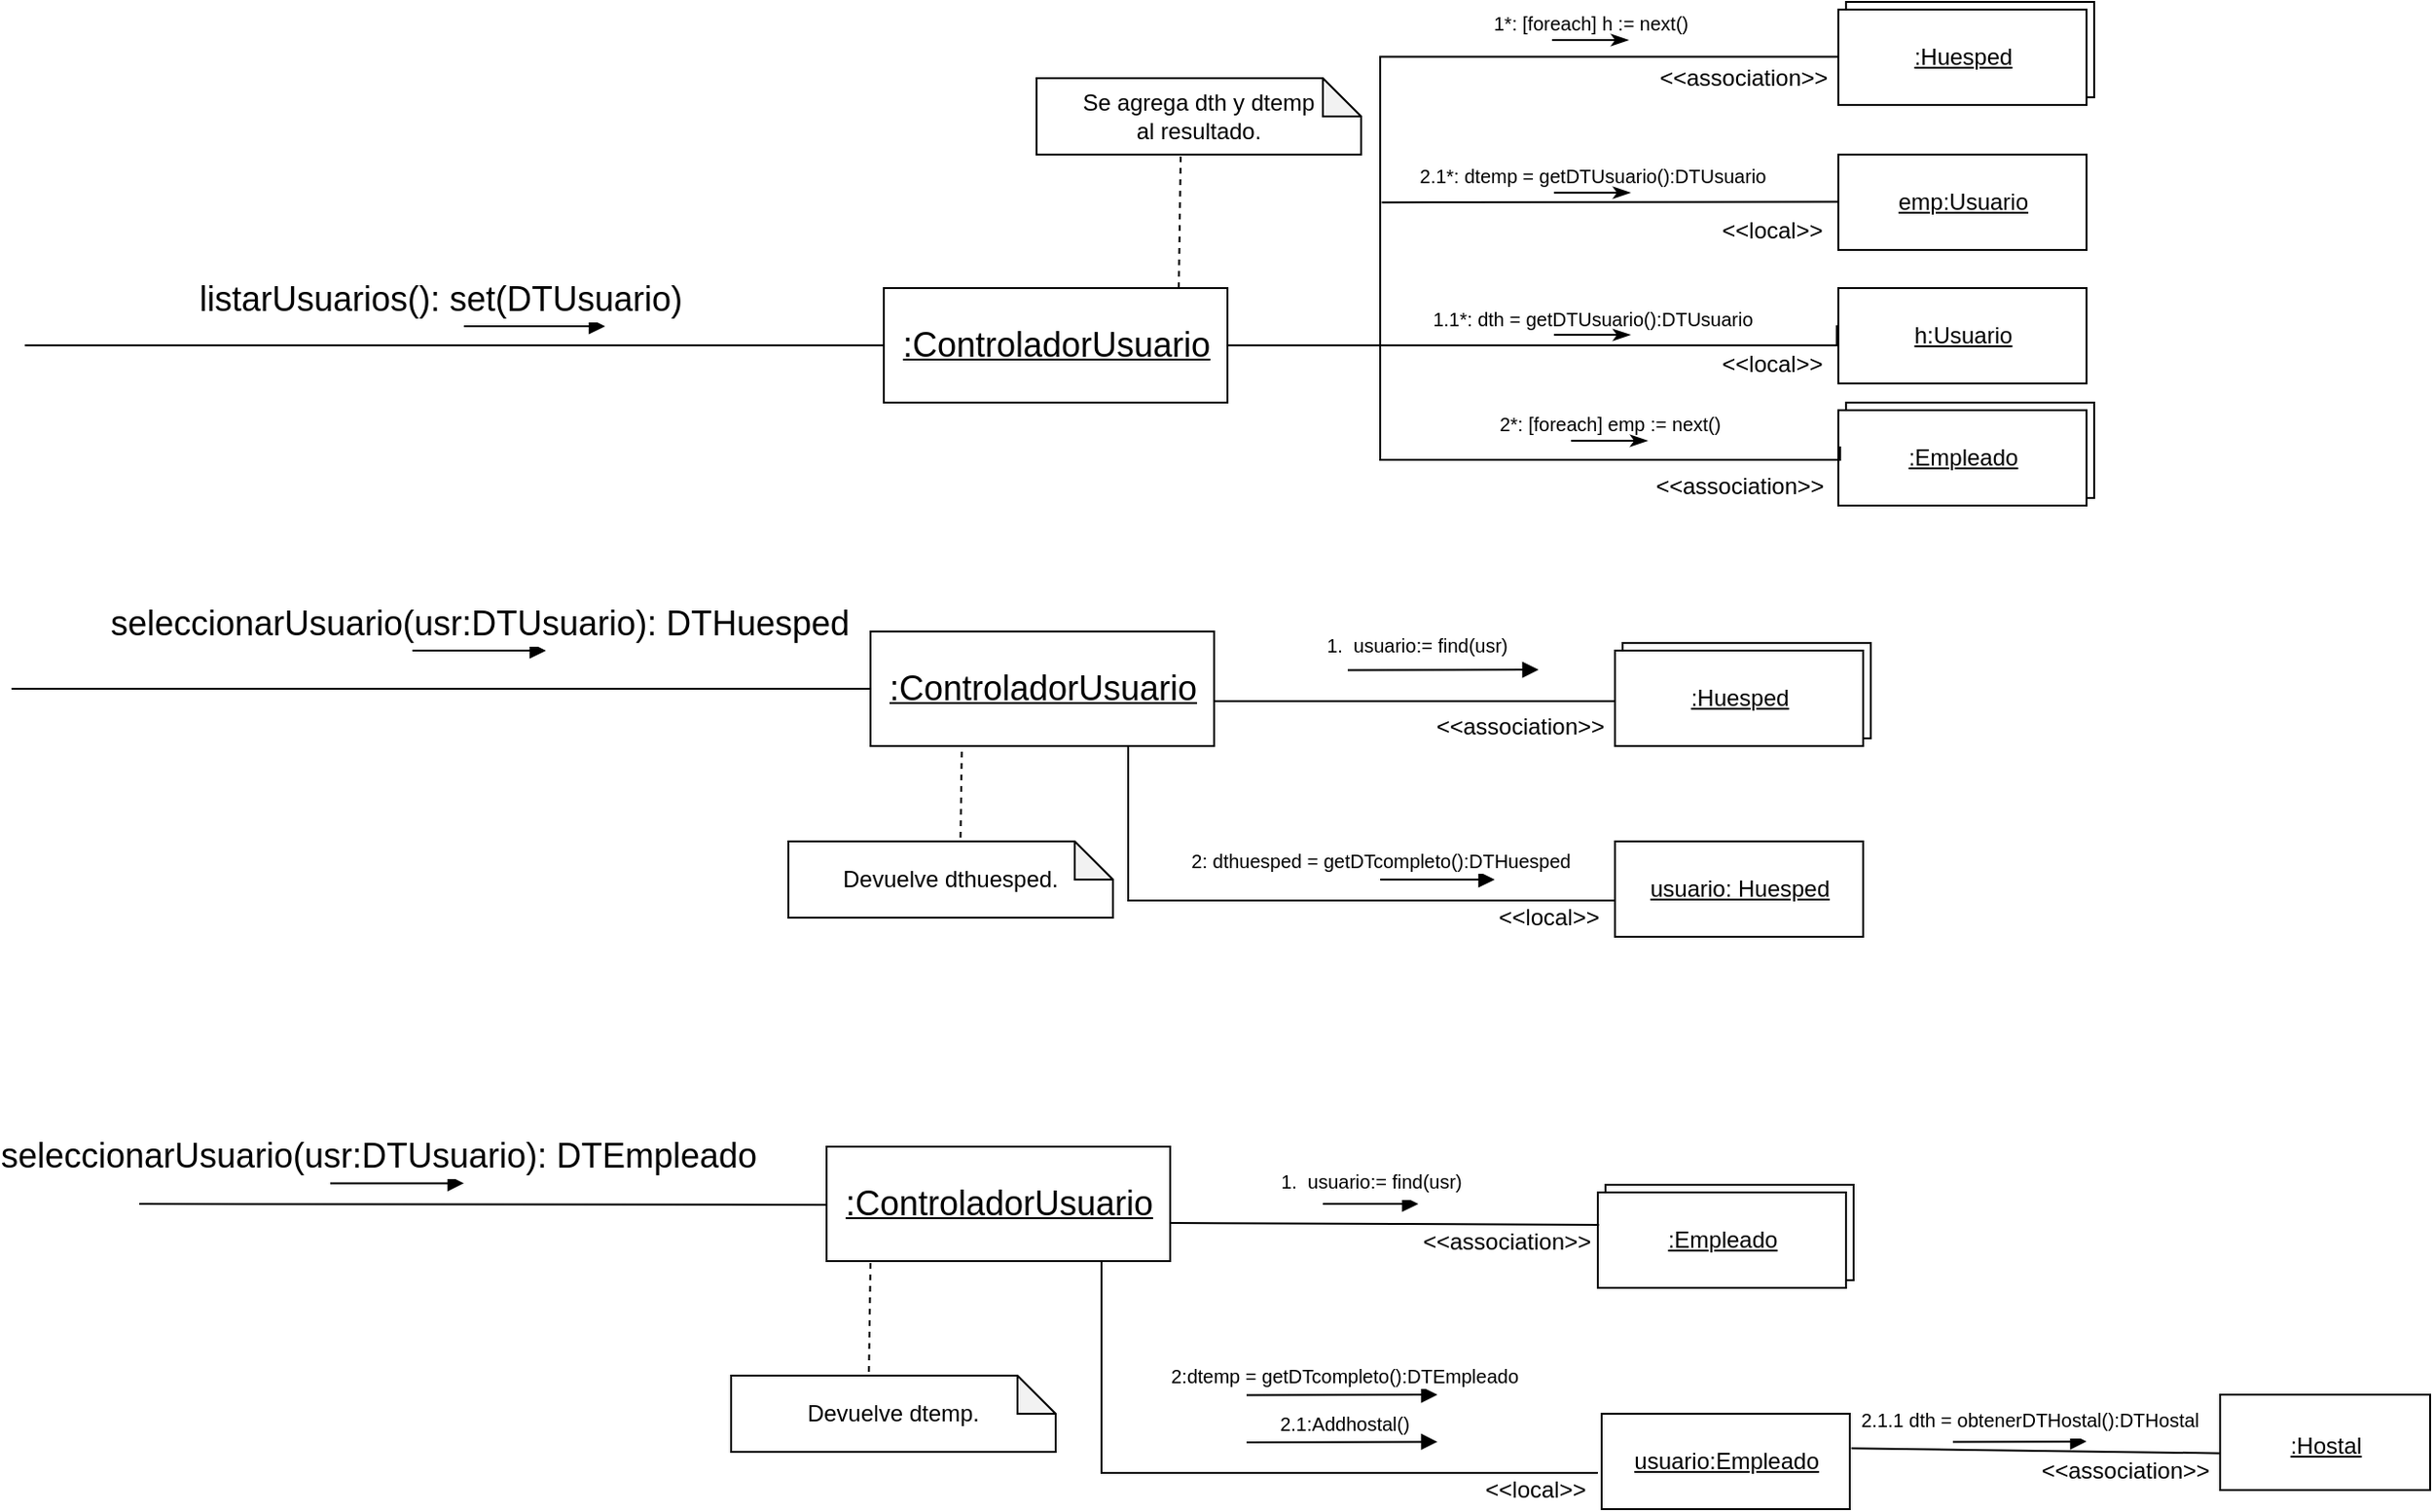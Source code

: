 <mxfile version="18.0.6" type="device"><diagram id="I_nT_afIDCzLVXg4wm2d" name="Page-1"><mxGraphModel dx="1794" dy="1690" grid="1" gridSize="10" guides="1" tooltips="1" connect="1" arrows="1" fold="1" page="1" pageScale="1" pageWidth="850" pageHeight="1100" math="0" shadow="0"><root><mxCell id="0"/><mxCell id="1" parent="0"/><mxCell id="1hRBZH6vTKPOXWQt8iSy-1" value=":ControladorUsuario" style="html=1;fontFamily=Helvetica;fontSize=18;labelBackgroundColor=none;labelBorderColor=none;rounded=0;glass=0;comic=0;absoluteArcSize=0;strokeWidth=1;fontStyle=4" parent="1" vertex="1"><mxGeometry x="290" y="70" width="180" height="60" as="geometry"/></mxCell><mxCell id="1hRBZH6vTKPOXWQt8iSy-4" value="" style="endArrow=none;html=1;rounded=0;entryX=0;entryY=0.5;entryDx=0;entryDy=0;" parent="1" target="1hRBZH6vTKPOXWQt8iSy-1" edge="1"><mxGeometry width="50" height="50" relative="1" as="geometry"><mxPoint x="-160" y="100" as="sourcePoint"/><mxPoint x="280" y="100" as="targetPoint"/></mxGeometry></mxCell><mxCell id="1hRBZH6vTKPOXWQt8iSy-5" value="listarUsuarios(): set(DTUsuario)&amp;nbsp;" style="html=1;verticalAlign=bottom;endArrow=block;fontFamily=Helvetica;fontSize=18;" parent="1" edge="1"><mxGeometry x="-1" y="-10" width="80" relative="1" as="geometry"><mxPoint x="70" y="90" as="sourcePoint"/><mxPoint x="144" y="90" as="targetPoint"/><mxPoint x="-10" y="-10" as="offset"/></mxGeometry></mxCell><mxCell id="1hRBZH6vTKPOXWQt8iSy-6" style="edgeStyle=orthogonalEdgeStyle;rounded=0;orthogonalLoop=1;jettySize=auto;html=1;endArrow=none;endFill=0;" parent="1" edge="1"><mxGeometry relative="1" as="geometry"><mxPoint x="550" y="160" as="sourcePoint"/><mxPoint x="550" y="30" as="targetPoint"/><Array as="points"><mxPoint x="550" y="-50"/></Array></mxGeometry></mxCell><mxCell id="1hRBZH6vTKPOXWQt8iSy-14" style="edgeStyle=orthogonalEdgeStyle;rounded=0;orthogonalLoop=1;jettySize=auto;html=1;endArrow=none;endFill=0;" parent="1" edge="1"><mxGeometry relative="1" as="geometry"><mxPoint x="550" y="-50" as="sourcePoint"/><mxPoint x="790" y="-53.75" as="targetPoint"/><Array as="points"><mxPoint x="550" y="-51.25"/><mxPoint x="790" y="-51.25"/></Array></mxGeometry></mxCell><mxCell id="1hRBZH6vTKPOXWQt8iSy-15" value="" style="group" parent="1" vertex="1" connectable="0"><mxGeometry x="790" y="-80" width="134" height="54" as="geometry"/></mxCell><mxCell id="1hRBZH6vTKPOXWQt8iSy-16" value="" style="html=1;fontStyle=4" parent="1hRBZH6vTKPOXWQt8iSy-15" vertex="1"><mxGeometry x="4" width="130" height="50" as="geometry"/></mxCell><mxCell id="1hRBZH6vTKPOXWQt8iSy-17" value=":Huesped" style="html=1;fontStyle=4" parent="1hRBZH6vTKPOXWQt8iSy-15" vertex="1"><mxGeometry y="4" width="130" height="50" as="geometry"/></mxCell><mxCell id="1hRBZH6vTKPOXWQt8iSy-18" value="" style="group" parent="1" vertex="1" connectable="0"><mxGeometry x="790" y="130" width="134" height="54" as="geometry"/></mxCell><mxCell id="1hRBZH6vTKPOXWQt8iSy-19" value="" style="html=1;fontStyle=4" parent="1hRBZH6vTKPOXWQt8iSy-18" vertex="1"><mxGeometry x="4" width="130" height="50" as="geometry"/></mxCell><mxCell id="1hRBZH6vTKPOXWQt8iSy-20" value=":Empleado" style="html=1;fontStyle=4" parent="1hRBZH6vTKPOXWQt8iSy-18" vertex="1"><mxGeometry y="4" width="130" height="50" as="geometry"/></mxCell><mxCell id="1hRBZH6vTKPOXWQt8iSy-21" style="edgeStyle=orthogonalEdgeStyle;rounded=0;orthogonalLoop=1;jettySize=auto;html=1;endArrow=none;endFill=0;entryX=0.007;entryY=0.38;entryDx=0;entryDy=0;entryPerimeter=0;" parent="1" target="1hRBZH6vTKPOXWQt8iSy-20" edge="1"><mxGeometry relative="1" as="geometry"><mxPoint x="550" y="130" as="sourcePoint"/><mxPoint x="750" y="130" as="targetPoint"/><Array as="points"><mxPoint x="550" y="160"/><mxPoint x="791" y="160"/></Array></mxGeometry></mxCell><mxCell id="1hRBZH6vTKPOXWQt8iSy-24" style="edgeStyle=orthogonalEdgeStyle;rounded=0;orthogonalLoop=1;jettySize=auto;html=1;endArrow=none;endFill=0;entryX=-0.006;entryY=0.391;entryDx=0;entryDy=0;entryPerimeter=0;" parent="1" target="HpvBOQM0JTAvfe6v7Vip-109" edge="1"><mxGeometry relative="1" as="geometry"><mxPoint x="550" y="90" as="sourcePoint"/><mxPoint x="690" y="40" as="targetPoint"/><Array as="points"><mxPoint x="550" y="100"/><mxPoint x="789" y="100"/></Array></mxGeometry></mxCell><mxCell id="1hRBZH6vTKPOXWQt8iSy-25" value="emp:Usuario" style="html=1;fontStyle=4" parent="1" vertex="1"><mxGeometry x="790" width="130" height="50" as="geometry"/></mxCell><mxCell id="1hRBZH6vTKPOXWQt8iSy-28" value="" style="endArrow=none;html=1;rounded=0;exitX=1;exitY=0.5;exitDx=0;exitDy=0;" parent="1" source="1hRBZH6vTKPOXWQt8iSy-1" edge="1"><mxGeometry width="50" height="50" relative="1" as="geometry"><mxPoint x="560" y="70" as="sourcePoint"/><mxPoint x="550" y="100" as="targetPoint"/></mxGeometry></mxCell><mxCell id="1hRBZH6vTKPOXWQt8iSy-30" value="1*: [foreach] h := next()" style="html=1;verticalAlign=bottom;endArrow=classicThin;rounded=0;fontSize=10;labelBackgroundColor=none;endFill=1;" parent="1" edge="1"><mxGeometry width="80" relative="1" as="geometry"><mxPoint x="640" y="-60.0" as="sourcePoint"/><mxPoint x="680" y="-60.0" as="targetPoint"/><mxPoint as="offset"/></mxGeometry></mxCell><mxCell id="1hRBZH6vTKPOXWQt8iSy-33" value="2*: [foreach] emp := next()" style="html=1;verticalAlign=bottom;endArrow=classicThin;rounded=0;fontSize=10;labelBackgroundColor=none;endFill=1;" parent="1" edge="1"><mxGeometry width="80" relative="1" as="geometry"><mxPoint x="650" y="150" as="sourcePoint"/><mxPoint x="690" y="150" as="targetPoint"/><mxPoint as="offset"/></mxGeometry></mxCell><mxCell id="1hRBZH6vTKPOXWQt8iSy-56" value="" style="html=1;verticalAlign=bottom;endArrow=block;fontFamily=Helvetica;fontSize=18;" parent="1" edge="1"><mxGeometry x="-0.282" y="1" width="80" relative="1" as="geometry"><mxPoint x="550" y="380" as="sourcePoint"/><mxPoint x="610" y="380" as="targetPoint"/><mxPoint as="offset"/><Array as="points"><mxPoint x="580" y="380"/></Array></mxGeometry></mxCell><mxCell id="1hRBZH6vTKPOXWQt8iSy-58" value="2: dthuesped = getDTcompleto():DTHuesped" style="edgeLabel;html=1;align=center;verticalAlign=middle;resizable=0;points=[];fontSize=10;" parent="1hRBZH6vTKPOXWQt8iSy-56" vertex="1" connectable="0"><mxGeometry x="0.606" y="4" relative="1" as="geometry"><mxPoint x="-48" y="-6" as="offset"/></mxGeometry></mxCell><mxCell id="HpvBOQM0JTAvfe6v7Vip-1" value="1.1*: dth = getDTUsuario():DTUsuario" style="html=1;verticalAlign=bottom;endArrow=classicThin;rounded=0;fontSize=10;labelBackgroundColor=none;endFill=1;" edge="1" parent="1"><mxGeometry width="80" relative="1" as="geometry"><mxPoint x="641" y="94.55" as="sourcePoint"/><mxPoint x="681" y="94.55" as="targetPoint"/><mxPoint as="offset"/></mxGeometry></mxCell><mxCell id="HpvBOQM0JTAvfe6v7Vip-3" value="2.1*: dtemp = getDTUsuario():DTUsuario" style="html=1;verticalAlign=bottom;endArrow=classicThin;rounded=0;fontSize=10;labelBackgroundColor=none;endFill=1;" edge="1" parent="1"><mxGeometry width="80" relative="1" as="geometry"><mxPoint x="641" y="20" as="sourcePoint"/><mxPoint x="681" y="20" as="targetPoint"/><mxPoint as="offset"/></mxGeometry></mxCell><mxCell id="HpvBOQM0JTAvfe6v7Vip-11" value="&lt;font style=&quot;font-size: 10px;&quot;&gt;1.&amp;nbsp; usuario:= find(usr)&lt;/font&gt;" style="html=1;verticalAlign=bottom;endArrow=block;fontFamily=Helvetica;fontSize=18;" edge="1" parent="1"><mxGeometry x="-0.282" y="1" width="80" relative="1" as="geometry"><mxPoint x="533" y="270.26" as="sourcePoint"/><mxPoint x="633" y="270" as="targetPoint"/><mxPoint as="offset"/></mxGeometry></mxCell><mxCell id="HpvBOQM0JTAvfe6v7Vip-12" value="" style="endArrow=none;html=1;rounded=0;" edge="1" parent="1"><mxGeometry width="50" height="50" relative="1" as="geometry"><mxPoint x="463" y="286.5" as="sourcePoint"/><mxPoint x="673" y="286.5" as="targetPoint"/></mxGeometry></mxCell><mxCell id="HpvBOQM0JTAvfe6v7Vip-13" value="" style="group" vertex="1" connectable="0" parent="1"><mxGeometry x="673" y="256" width="134" height="54" as="geometry"/></mxCell><mxCell id="HpvBOQM0JTAvfe6v7Vip-14" value="" style="html=1;fontStyle=4" vertex="1" parent="HpvBOQM0JTAvfe6v7Vip-13"><mxGeometry x="4" width="130" height="50" as="geometry"/></mxCell><mxCell id="HpvBOQM0JTAvfe6v7Vip-15" value=":Huesped" style="html=1;fontStyle=4" vertex="1" parent="HpvBOQM0JTAvfe6v7Vip-13"><mxGeometry y="4" width="130" height="50" as="geometry"/></mxCell><mxCell id="HpvBOQM0JTAvfe6v7Vip-16" value="usuario: Huesped" style="html=1;fontStyle=4" vertex="1" parent="1"><mxGeometry x="673" y="360" width="130" height="50" as="geometry"/></mxCell><mxCell id="HpvBOQM0JTAvfe6v7Vip-17" style="edgeStyle=orthogonalEdgeStyle;rounded=0;orthogonalLoop=1;jettySize=auto;html=1;endArrow=none;endFill=0;" edge="1" parent="1"><mxGeometry relative="1" as="geometry"><mxPoint x="418" y="310" as="sourcePoint"/><mxPoint x="673" y="390" as="targetPoint"/><Array as="points"><mxPoint x="418" y="391"/><mxPoint x="673" y="391"/></Array></mxGeometry></mxCell><mxCell id="HpvBOQM0JTAvfe6v7Vip-19" value="" style="endArrow=none;html=1;rounded=0;entryX=0;entryY=0.5;entryDx=0;entryDy=0;" edge="1" parent="1"><mxGeometry width="50" height="50" relative="1" as="geometry"><mxPoint x="-167" y="280" as="sourcePoint"/><mxPoint x="283" y="279.97" as="targetPoint"/></mxGeometry></mxCell><mxCell id="HpvBOQM0JTAvfe6v7Vip-20" value="seleccionarUsuario(usr:DTUsuario): DTHuesped&amp;nbsp;&amp;nbsp;" style="html=1;verticalAlign=bottom;endArrow=block;fontFamily=Helvetica;fontSize=18;" edge="1" parent="1"><mxGeometry x="0.143" width="80" relative="1" as="geometry"><mxPoint x="43" y="260" as="sourcePoint"/><mxPoint x="113" y="260" as="targetPoint"/><mxPoint as="offset"/><Array as="points"><mxPoint x="113" y="260"/></Array></mxGeometry></mxCell><mxCell id="HpvBOQM0JTAvfe6v7Vip-85" value="" style="endArrow=none;html=1;rounded=0;entryX=0;entryY=0.5;entryDx=0;entryDy=0;" edge="1" parent="1"><mxGeometry width="50" height="50" relative="1" as="geometry"><mxPoint x="-100" y="550" as="sourcePoint"/><mxPoint x="260" y="550.5" as="targetPoint"/></mxGeometry></mxCell><mxCell id="HpvBOQM0JTAvfe6v7Vip-86" value="" style="group" vertex="1" connectable="0" parent="1"><mxGeometry x="664" y="540" width="134" height="54" as="geometry"/></mxCell><mxCell id="HpvBOQM0JTAvfe6v7Vip-87" value="" style="html=1;fontStyle=4" vertex="1" parent="HpvBOQM0JTAvfe6v7Vip-86"><mxGeometry x="4" width="130" height="50" as="geometry"/></mxCell><mxCell id="HpvBOQM0JTAvfe6v7Vip-88" value=":Empleado" style="html=1;fontStyle=4" vertex="1" parent="HpvBOQM0JTAvfe6v7Vip-86"><mxGeometry y="4" width="130" height="50" as="geometry"/></mxCell><mxCell id="HpvBOQM0JTAvfe6v7Vip-89" value="usuario:Empleado" style="html=1;fontStyle=4" vertex="1" parent="1"><mxGeometry x="666" y="660" width="130" height="50" as="geometry"/></mxCell><mxCell id="HpvBOQM0JTAvfe6v7Vip-90" style="edgeStyle=orthogonalEdgeStyle;rounded=0;orthogonalLoop=1;jettySize=auto;html=1;endArrow=none;endFill=0;exitX=0.8;exitY=1;exitDx=0;exitDy=0;exitPerimeter=0;" edge="1" parent="1" source="HpvBOQM0JTAvfe6v7Vip-96"><mxGeometry relative="1" as="geometry"><mxPoint x="404" y="610" as="sourcePoint"/><mxPoint x="664.0" y="691.0" as="targetPoint"/><Array as="points"><mxPoint x="404" y="691"/></Array></mxGeometry></mxCell><mxCell id="HpvBOQM0JTAvfe6v7Vip-91" value="" style="endArrow=none;html=1;rounded=0;entryX=0.005;entryY=0.34;entryDx=0;entryDy=0;entryPerimeter=0;" edge="1" parent="1" target="HpvBOQM0JTAvfe6v7Vip-88"><mxGeometry width="50" height="50" relative="1" as="geometry"><mxPoint x="440" y="560" as="sourcePoint"/><mxPoint x="650" y="560" as="targetPoint"/></mxGeometry></mxCell><mxCell id="HpvBOQM0JTAvfe6v7Vip-92" value="seleccionarUsuario(usr:DTUsuario): DTEmpleado&amp;nbsp;&amp;nbsp;" style="html=1;verticalAlign=bottom;endArrow=block;fontFamily=Helvetica;fontSize=18;" edge="1" parent="1"><mxGeometry x="-0.143" width="80" relative="1" as="geometry"><mxPoint y="539.2" as="sourcePoint"/><mxPoint x="70" y="539.2" as="targetPoint"/><mxPoint as="offset"/><Array as="points"><mxPoint x="70" y="539.2"/></Array></mxGeometry></mxCell><mxCell id="HpvBOQM0JTAvfe6v7Vip-93" value="&lt;font style=&quot;font-size: 12px;&quot;&gt;:Hostal&lt;/font&gt;" style="html=1;fontFamily=Helvetica;fontSize=18;labelBackgroundColor=none;labelBorderColor=none;rounded=0;glass=0;comic=0;absoluteArcSize=0;strokeWidth=1;fontStyle=4;gradientColor=none;gradientDirection=north;portConstraintRotation=0;resizeHeight=0;" vertex="1" parent="1"><mxGeometry x="990" y="650" width="110" height="50" as="geometry"/></mxCell><mxCell id="HpvBOQM0JTAvfe6v7Vip-94" value="&lt;font style=&quot;font-size: 10px;&quot;&gt;1.&amp;nbsp; usuario:= find(usr)&lt;/font&gt;" style="html=1;verticalAlign=bottom;endArrow=block;fontFamily=Helvetica;fontSize=18;" edge="1" parent="1"><mxGeometry width="80" relative="1" as="geometry"><mxPoint x="520" y="550" as="sourcePoint"/><mxPoint x="570" y="550" as="targetPoint"/><mxPoint as="offset"/></mxGeometry></mxCell><mxCell id="HpvBOQM0JTAvfe6v7Vip-95" value="" style="endArrow=none;html=1;rounded=0;entryX=-0.001;entryY=0.614;entryDx=0;entryDy=0;exitX=1.006;exitY=0.362;exitDx=0;exitDy=0;exitPerimeter=0;entryPerimeter=0;" edge="1" parent="1" source="HpvBOQM0JTAvfe6v7Vip-89" target="HpvBOQM0JTAvfe6v7Vip-93"><mxGeometry width="50" height="50" relative="1" as="geometry"><mxPoint x="794" y="654.5" as="sourcePoint"/><mxPoint x="1018.65" y="655.5" as="targetPoint"/></mxGeometry></mxCell><mxCell id="HpvBOQM0JTAvfe6v7Vip-96" value=":ControladorUsuario" style="html=1;fontFamily=Helvetica;fontSize=18;labelBackgroundColor=none;labelBorderColor=none;rounded=0;glass=0;comic=0;absoluteArcSize=0;strokeWidth=1;fontStyle=4" vertex="1" parent="1"><mxGeometry x="260" y="520" width="180" height="60" as="geometry"/></mxCell><mxCell id="HpvBOQM0JTAvfe6v7Vip-97" value="" style="html=1;verticalAlign=bottom;endArrow=block;fontFamily=Helvetica;fontSize=18;" edge="1" parent="1"><mxGeometry x="-0.282" y="1" width="80" relative="1" as="geometry"><mxPoint x="480" y="650.26" as="sourcePoint"/><mxPoint x="580" y="650" as="targetPoint"/><mxPoint as="offset"/></mxGeometry></mxCell><mxCell id="HpvBOQM0JTAvfe6v7Vip-98" value="2:dtemp = getDTcompleto():DTEmpleado" style="edgeLabel;html=1;align=center;verticalAlign=middle;resizable=0;points=[];fontSize=10;" vertex="1" connectable="0" parent="HpvBOQM0JTAvfe6v7Vip-97"><mxGeometry x="0.606" y="4" relative="1" as="geometry"><mxPoint x="-30" y="-6" as="offset"/></mxGeometry></mxCell><mxCell id="HpvBOQM0JTAvfe6v7Vip-99" value="" style="html=1;verticalAlign=bottom;endArrow=block;fontFamily=Helvetica;fontSize=18;" edge="1" parent="1"><mxGeometry x="-0.282" y="1" width="80" relative="1" as="geometry"><mxPoint x="480" y="674.97" as="sourcePoint"/><mxPoint x="580" y="674.71" as="targetPoint"/><mxPoint as="offset"/></mxGeometry></mxCell><mxCell id="HpvBOQM0JTAvfe6v7Vip-100" value="2.1:Addhostal()" style="edgeLabel;html=1;align=center;verticalAlign=middle;resizable=0;points=[];fontSize=10;" vertex="1" connectable="0" parent="HpvBOQM0JTAvfe6v7Vip-99"><mxGeometry x="0.606" y="4" relative="1" as="geometry"><mxPoint x="-30" y="-6" as="offset"/></mxGeometry></mxCell><mxCell id="HpvBOQM0JTAvfe6v7Vip-101" value="&lt;span style=&quot;font-size: 10px;&quot;&gt;2.1.1 dth = obtenerDTHostal():DTHostal&lt;/span&gt;" style="html=1;verticalAlign=bottom;endArrow=block;fontFamily=Helvetica;fontSize=18;" edge="1" parent="1"><mxGeometry x="0.143" width="80" relative="1" as="geometry"><mxPoint x="850" y="674.81" as="sourcePoint"/><mxPoint x="920" y="674.55" as="targetPoint"/><mxPoint as="offset"/></mxGeometry></mxCell><mxCell id="HpvBOQM0JTAvfe6v7Vip-103" value="&amp;lt;&amp;lt;association&amp;gt;&amp;gt;" style="text;html=1;align=center;verticalAlign=middle;resizable=0;points=[];autosize=1;strokeColor=none;fillColor=none;" vertex="1" parent="1"><mxGeometry x="573" y="290" width="100" height="20" as="geometry"/></mxCell><mxCell id="HpvBOQM0JTAvfe6v7Vip-104" value="&amp;lt;&amp;lt;association&amp;gt;&amp;gt;" style="text;html=1;align=center;verticalAlign=middle;resizable=0;points=[];autosize=1;strokeColor=none;fillColor=none;" vertex="1" parent="1"><mxGeometry x="566" y="560" width="100" height="20" as="geometry"/></mxCell><mxCell id="HpvBOQM0JTAvfe6v7Vip-105" value="&amp;lt;&amp;lt;local&amp;gt;&amp;gt;" style="text;html=1;align=center;verticalAlign=middle;resizable=0;points=[];autosize=1;strokeColor=none;fillColor=none;" vertex="1" parent="1"><mxGeometry x="596" y="690" width="70" height="20" as="geometry"/></mxCell><mxCell id="HpvBOQM0JTAvfe6v7Vip-106" value="&amp;lt;&amp;lt;local&amp;gt;&amp;gt;" style="text;html=1;align=center;verticalAlign=middle;resizable=0;points=[];autosize=1;strokeColor=none;fillColor=none;" vertex="1" parent="1"><mxGeometry x="603" y="390" width="70" height="20" as="geometry"/></mxCell><mxCell id="HpvBOQM0JTAvfe6v7Vip-107" value="&amp;lt;&amp;lt;association&amp;gt;&amp;gt;" style="text;html=1;align=center;verticalAlign=middle;resizable=0;points=[];autosize=1;strokeColor=none;fillColor=none;" vertex="1" parent="1"><mxGeometry x="690" y="-50" width="100" height="20" as="geometry"/></mxCell><mxCell id="HpvBOQM0JTAvfe6v7Vip-108" value="&amp;lt;&amp;lt;association&amp;gt;&amp;gt;" style="text;html=1;align=center;verticalAlign=middle;resizable=0;points=[];autosize=1;strokeColor=none;fillColor=none;" vertex="1" parent="1"><mxGeometry x="688" y="164" width="100" height="20" as="geometry"/></mxCell><mxCell id="HpvBOQM0JTAvfe6v7Vip-109" value="h:Usuario" style="html=1;fontStyle=4" vertex="1" parent="1"><mxGeometry x="790" y="70" width="130" height="50" as="geometry"/></mxCell><mxCell id="HpvBOQM0JTAvfe6v7Vip-110" style="edgeStyle=orthogonalEdgeStyle;rounded=0;orthogonalLoop=1;jettySize=auto;html=1;endArrow=none;endFill=0;entryX=-0.006;entryY=0.391;entryDx=0;entryDy=0;entryPerimeter=0;" edge="1" parent="1"><mxGeometry relative="1" as="geometry"><mxPoint x="550.78" y="25.12" as="sourcePoint"/><mxPoint x="790.0" y="24.67" as="targetPoint"/><Array as="points"><mxPoint x="789.78" y="25.12"/></Array></mxGeometry></mxCell><mxCell id="HpvBOQM0JTAvfe6v7Vip-111" value="&amp;lt;&amp;lt;local&amp;gt;&amp;gt;" style="text;html=1;align=center;verticalAlign=middle;resizable=0;points=[];autosize=1;strokeColor=none;fillColor=none;" vertex="1" parent="1"><mxGeometry x="720" y="30" width="70" height="20" as="geometry"/></mxCell><mxCell id="HpvBOQM0JTAvfe6v7Vip-112" value="&amp;lt;&amp;lt;local&amp;gt;&amp;gt;" style="text;html=1;align=center;verticalAlign=middle;resizable=0;points=[];autosize=1;strokeColor=none;fillColor=none;" vertex="1" parent="1"><mxGeometry x="720" y="100" width="70" height="20" as="geometry"/></mxCell><mxCell id="HpvBOQM0JTAvfe6v7Vip-113" value="Se agrega dth y dtemp al&amp;nbsp;resultado." style="shape=note;whiteSpace=wrap;html=1;backgroundOutline=1;darkOpacity=0.05;size=20;" vertex="1" parent="1"><mxGeometry x="370" y="-40" width="170" height="40" as="geometry"/></mxCell><mxCell id="HpvBOQM0JTAvfe6v7Vip-114" value="" style="endArrow=none;dashed=1;html=1;rounded=0;entryX=0.5;entryY=1;entryDx=0;entryDy=0;exitX=0;exitY=0;exitDx=55;exitDy=0;exitPerimeter=0;" edge="1" parent="1"><mxGeometry width="50" height="50" relative="1" as="geometry"><mxPoint x="444.5" y="70" as="sourcePoint"/><mxPoint x="445.5" as="targetPoint"/></mxGeometry></mxCell><mxCell id="HpvBOQM0JTAvfe6v7Vip-116" value="" style="endArrow=none;dashed=1;html=1;rounded=0;entryX=0.5;entryY=1;entryDx=0;entryDy=0;exitX=0;exitY=0;exitDx=55;exitDy=0;exitPerimeter=0;" edge="1" parent="1"><mxGeometry width="50" height="50" relative="1" as="geometry"><mxPoint x="330" y="370" as="sourcePoint"/><mxPoint x="331" y="300" as="targetPoint"/></mxGeometry></mxCell><mxCell id="HpvBOQM0JTAvfe6v7Vip-115" value="Devuelve dthuesped." style="shape=note;whiteSpace=wrap;html=1;backgroundOutline=1;darkOpacity=0.05;size=20;" vertex="1" parent="1"><mxGeometry x="240" y="360" width="170" height="40" as="geometry"/></mxCell><mxCell id="HpvBOQM0JTAvfe6v7Vip-10" value=":ControladorUsuario" style="html=1;fontFamily=Helvetica;fontSize=18;labelBackgroundColor=none;labelBorderColor=none;rounded=0;glass=0;comic=0;absoluteArcSize=0;strokeWidth=1;fontStyle=4" vertex="1" parent="1"><mxGeometry x="283" y="250" width="180" height="60" as="geometry"/></mxCell><mxCell id="HpvBOQM0JTAvfe6v7Vip-117" value="&amp;lt;&amp;lt;association&amp;gt;&amp;gt;" style="text;html=1;align=center;verticalAlign=middle;resizable=0;points=[];autosize=1;strokeColor=none;fillColor=none;" vertex="1" parent="1"><mxGeometry x="890" y="680" width="100" height="20" as="geometry"/></mxCell><mxCell id="HpvBOQM0JTAvfe6v7Vip-119" value="" style="endArrow=none;dashed=1;html=1;rounded=0;entryX=0.5;entryY=1;entryDx=0;entryDy=0;exitX=0;exitY=0;exitDx=55;exitDy=0;exitPerimeter=0;" edge="1" parent="1"><mxGeometry width="50" height="50" relative="1" as="geometry"><mxPoint x="282" y="650" as="sourcePoint"/><mxPoint x="283" y="580.0" as="targetPoint"/></mxGeometry></mxCell><mxCell id="HpvBOQM0JTAvfe6v7Vip-118" value="Devuelve dtemp." style="shape=note;whiteSpace=wrap;html=1;backgroundOutline=1;darkOpacity=0.05;size=20;" vertex="1" parent="1"><mxGeometry x="210" y="640" width="170" height="40" as="geometry"/></mxCell></root></mxGraphModel></diagram></mxfile>